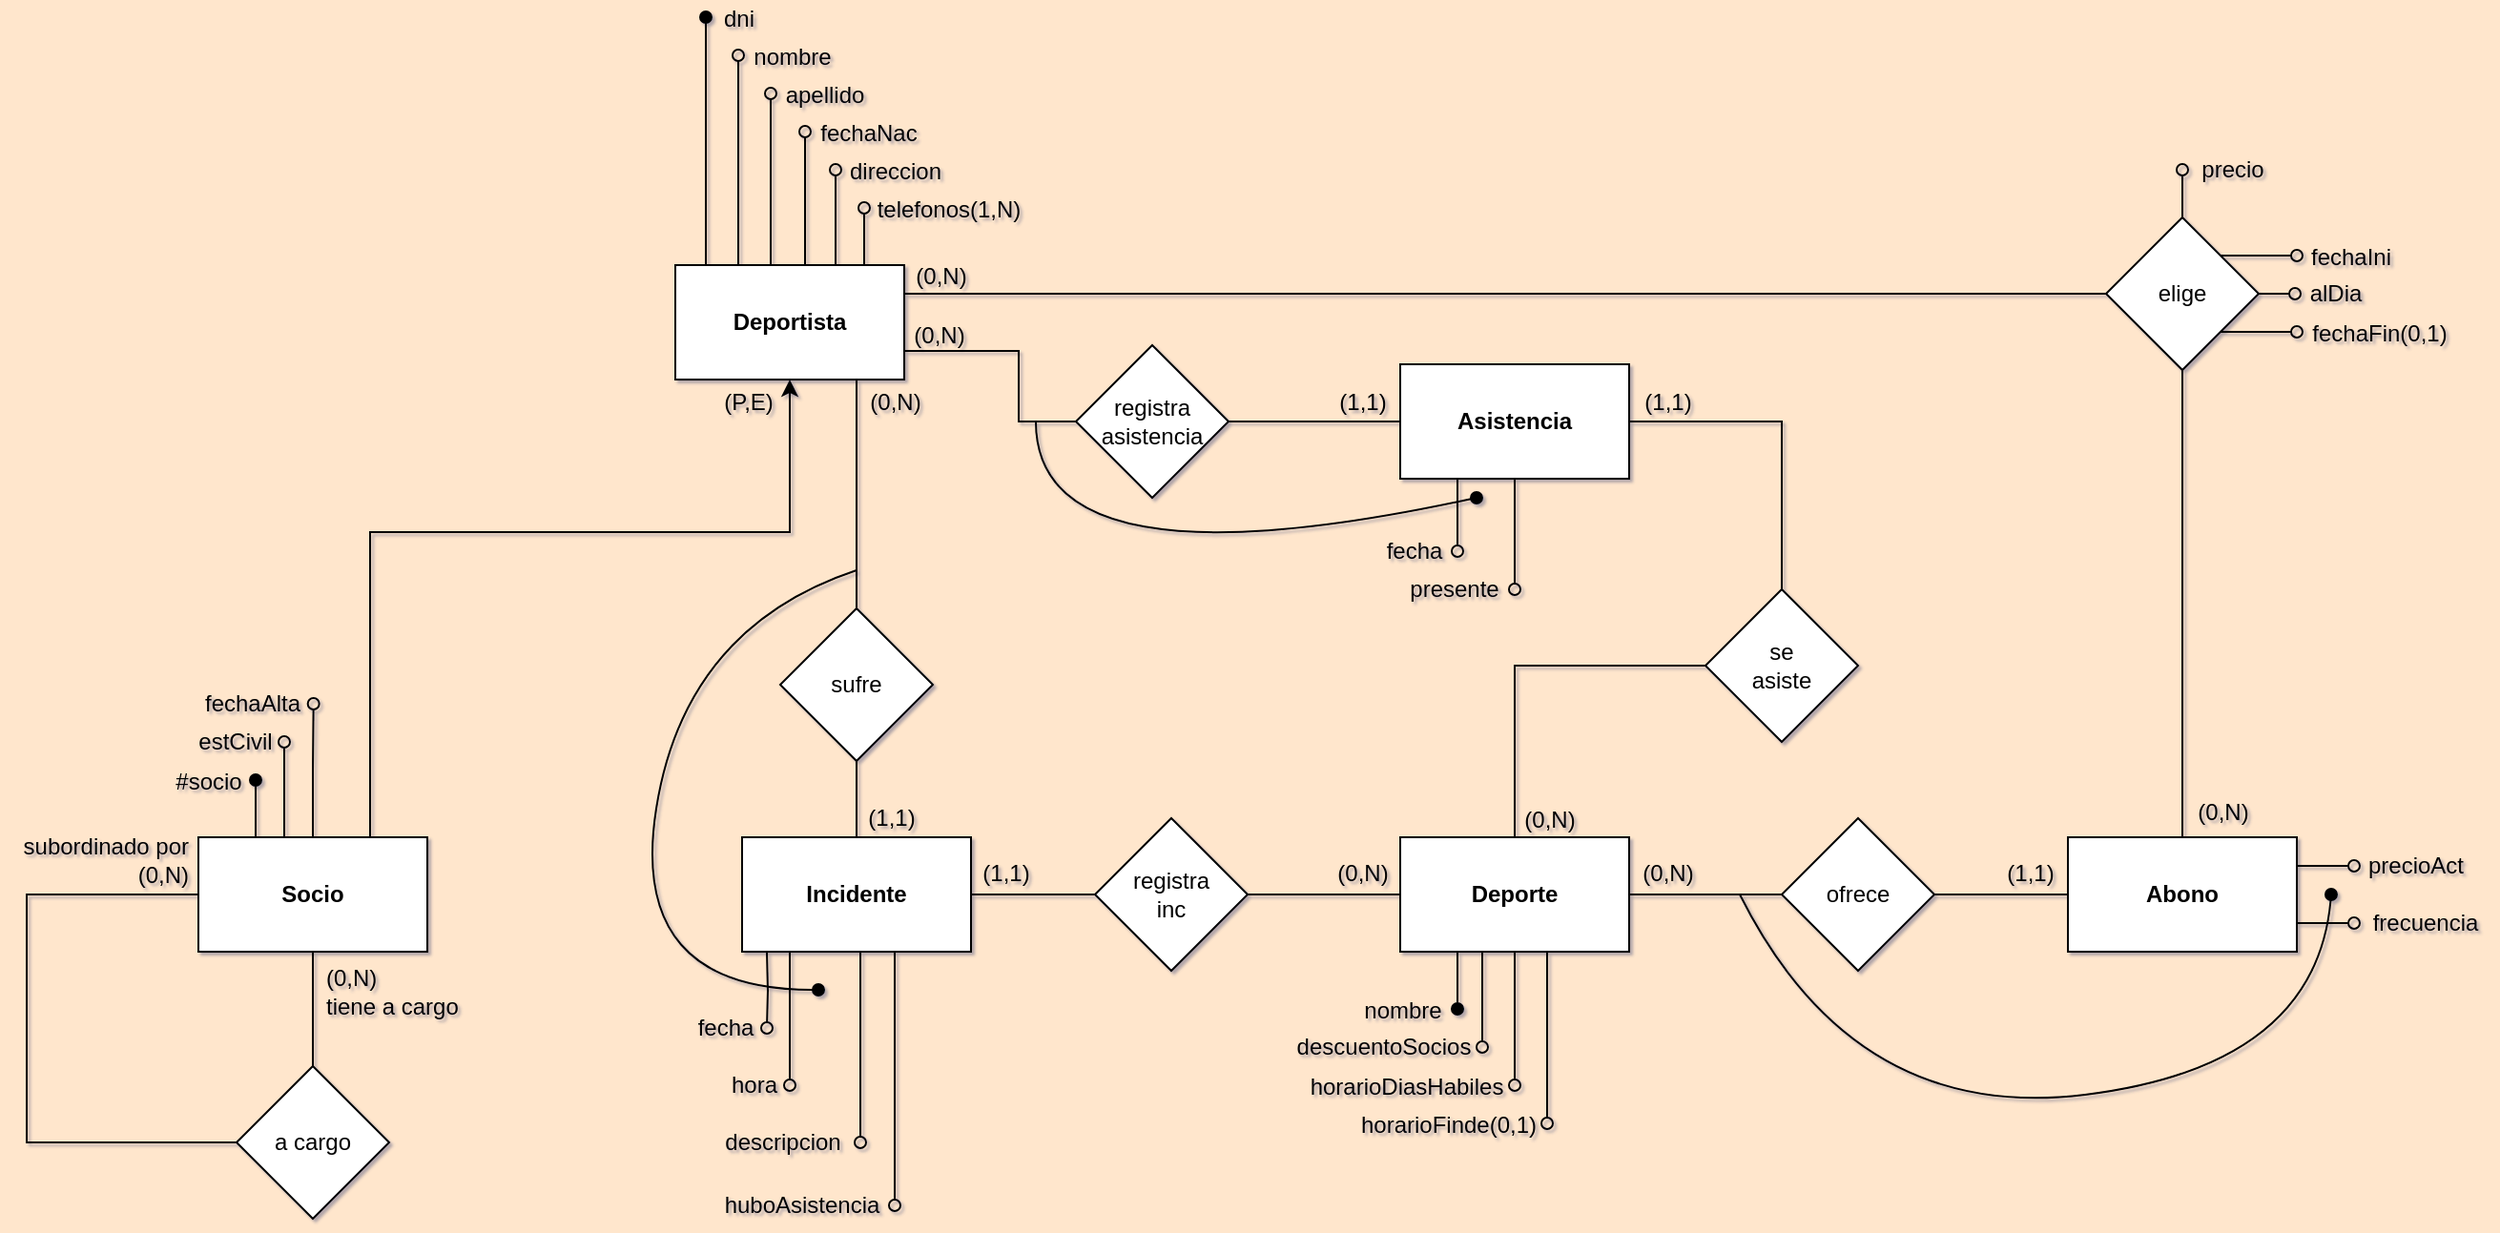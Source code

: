 <mxfile version="17.4.5" type="github">
  <diagram id="aZ-RkdxX37te03Kyhl2v" name="Page-1">
    <mxGraphModel dx="1695" dy="1632" grid="1" gridSize="10" guides="1" tooltips="1" connect="1" arrows="1" fold="1" page="1" pageScale="1" pageWidth="827" pageHeight="1169" background="#FFE6CC" math="0" shadow="1">
      <root>
        <mxCell id="0" />
        <mxCell id="1" parent="0" />
        <mxCell id="NjkIJJx4XkOsDXoigJjG-4" style="edgeStyle=orthogonalEdgeStyle;rounded=0;orthogonalLoop=1;jettySize=auto;html=1;exitX=0.5;exitY=1;exitDx=0;exitDy=0;entryX=0.5;entryY=0;entryDx=0;entryDy=0;endArrow=none;endFill=0;" parent="1" source="NjkIJJx4XkOsDXoigJjG-1" target="NjkIJJx4XkOsDXoigJjG-2" edge="1">
          <mxGeometry relative="1" as="geometry" />
        </mxCell>
        <mxCell id="NjkIJJx4XkOsDXoigJjG-62" style="edgeStyle=orthogonalEdgeStyle;rounded=0;orthogonalLoop=1;jettySize=auto;html=1;exitX=0.75;exitY=0;exitDx=0;exitDy=0;entryX=0.5;entryY=1;entryDx=0;entryDy=0;endArrow=classic;endFill=1;" parent="1" source="NjkIJJx4XkOsDXoigJjG-1" target="NjkIJJx4XkOsDXoigJjG-6" edge="1">
          <mxGeometry relative="1" as="geometry">
            <Array as="points">
              <mxPoint x="140" y="-40" />
              <mxPoint x="360" y="-40" />
            </Array>
          </mxGeometry>
        </mxCell>
        <mxCell id="NjkIJJx4XkOsDXoigJjG-64" style="edgeStyle=orthogonalEdgeStyle;rounded=0;orthogonalLoop=1;jettySize=auto;html=1;exitX=0.25;exitY=0;exitDx=0;exitDy=0;endArrow=oval;endFill=1;" parent="1" source="NjkIJJx4XkOsDXoigJjG-1" edge="1">
          <mxGeometry relative="1" as="geometry">
            <mxPoint x="80" y="90" as="targetPoint" />
          </mxGeometry>
        </mxCell>
        <mxCell id="NjkIJJx4XkOsDXoigJjG-66" style="edgeStyle=orthogonalEdgeStyle;rounded=0;orthogonalLoop=1;jettySize=auto;html=1;exitX=0.5;exitY=0;exitDx=0;exitDy=0;endArrow=oval;endFill=0;" parent="1" edge="1">
          <mxGeometry relative="1" as="geometry">
            <mxPoint x="95" y="70" as="targetPoint" />
            <mxPoint x="95" y="120" as="sourcePoint" />
          </mxGeometry>
        </mxCell>
        <mxCell id="NjkIJJx4XkOsDXoigJjG-67" style="edgeStyle=orthogonalEdgeStyle;rounded=0;orthogonalLoop=1;jettySize=auto;html=1;exitX=0.5;exitY=0;exitDx=0;exitDy=0;endArrow=oval;endFill=0;" parent="1" source="NjkIJJx4XkOsDXoigJjG-1" edge="1">
          <mxGeometry relative="1" as="geometry">
            <mxPoint x="110.333" y="50" as="targetPoint" />
          </mxGeometry>
        </mxCell>
        <mxCell id="NjkIJJx4XkOsDXoigJjG-1" value="Socio" style="rounded=0;whiteSpace=wrap;html=1;fontStyle=1" parent="1" vertex="1">
          <mxGeometry x="50" y="120" width="120" height="60" as="geometry" />
        </mxCell>
        <mxCell id="NjkIJJx4XkOsDXoigJjG-3" style="edgeStyle=orthogonalEdgeStyle;rounded=0;orthogonalLoop=1;jettySize=auto;html=1;exitX=0;exitY=0.5;exitDx=0;exitDy=0;entryX=0;entryY=0.5;entryDx=0;entryDy=0;endArrow=none;endFill=0;" parent="1" source="NjkIJJx4XkOsDXoigJjG-2" target="NjkIJJx4XkOsDXoigJjG-1" edge="1">
          <mxGeometry relative="1" as="geometry">
            <Array as="points">
              <mxPoint x="-40" y="280" />
              <mxPoint x="-40" y="150" />
            </Array>
          </mxGeometry>
        </mxCell>
        <mxCell id="NjkIJJx4XkOsDXoigJjG-2" value="a cargo" style="rhombus;whiteSpace=wrap;html=1;" parent="1" vertex="1">
          <mxGeometry x="70" y="240" width="80" height="80" as="geometry" />
        </mxCell>
        <mxCell id="NjkIJJx4XkOsDXoigJjG-19" style="edgeStyle=orthogonalEdgeStyle;rounded=0;orthogonalLoop=1;jettySize=auto;html=1;exitX=1;exitY=0.5;exitDx=0;exitDy=0;entryX=0;entryY=0.5;entryDx=0;entryDy=0;endArrow=none;endFill=0;" parent="1" source="NjkIJJx4XkOsDXoigJjG-5" target="NjkIJJx4XkOsDXoigJjG-18" edge="1">
          <mxGeometry relative="1" as="geometry" />
        </mxCell>
        <mxCell id="NjkIJJx4XkOsDXoigJjG-73" style="edgeStyle=orthogonalEdgeStyle;rounded=0;orthogonalLoop=1;jettySize=auto;html=1;exitX=0.25;exitY=1;exitDx=0;exitDy=0;endArrow=oval;endFill=1;" parent="1" source="NjkIJJx4XkOsDXoigJjG-5" edge="1">
          <mxGeometry relative="1" as="geometry">
            <mxPoint x="710" y="210" as="targetPoint" />
          </mxGeometry>
        </mxCell>
        <mxCell id="NjkIJJx4XkOsDXoigJjG-74" style="edgeStyle=orthogonalEdgeStyle;rounded=0;orthogonalLoop=1;jettySize=auto;html=1;exitX=0.5;exitY=1;exitDx=0;exitDy=0;endArrow=oval;endFill=0;" parent="1" edge="1">
          <mxGeometry relative="1" as="geometry">
            <mxPoint x="723" y="230" as="targetPoint" />
            <mxPoint x="723" y="180" as="sourcePoint" />
          </mxGeometry>
        </mxCell>
        <mxCell id="NjkIJJx4XkOsDXoigJjG-76" style="edgeStyle=orthogonalEdgeStyle;rounded=0;orthogonalLoop=1;jettySize=auto;html=1;exitX=0.5;exitY=1;exitDx=0;exitDy=0;endArrow=oval;endFill=0;" parent="1" source="NjkIJJx4XkOsDXoigJjG-5" edge="1">
          <mxGeometry relative="1" as="geometry">
            <mxPoint x="740" y="250" as="targetPoint" />
          </mxGeometry>
        </mxCell>
        <mxCell id="NjkIJJx4XkOsDXoigJjG-77" style="edgeStyle=orthogonalEdgeStyle;rounded=0;orthogonalLoop=1;jettySize=auto;html=1;exitX=0.75;exitY=1;exitDx=0;exitDy=0;endArrow=oval;endFill=0;" parent="1" edge="1">
          <mxGeometry relative="1" as="geometry">
            <mxPoint x="757" y="270" as="targetPoint" />
            <mxPoint x="757" y="180" as="sourcePoint" />
          </mxGeometry>
        </mxCell>
        <mxCell id="NjkIJJx4XkOsDXoigJjG-5" value="Deporte" style="rounded=0;whiteSpace=wrap;html=1;fontStyle=1" parent="1" vertex="1">
          <mxGeometry x="680" y="120" width="120" height="60" as="geometry" />
        </mxCell>
        <mxCell id="NjkIJJx4XkOsDXoigJjG-33" style="edgeStyle=orthogonalEdgeStyle;rounded=0;orthogonalLoop=1;jettySize=auto;html=1;exitX=0.25;exitY=0;exitDx=0;exitDy=0;endArrow=oval;endFill=0;" parent="1" edge="1">
          <mxGeometry relative="1" as="geometry">
            <mxPoint x="333" y="-290" as="targetPoint" />
            <mxPoint x="333" y="-180" as="sourcePoint" />
          </mxGeometry>
        </mxCell>
        <mxCell id="NjkIJJx4XkOsDXoigJjG-34" style="edgeStyle=orthogonalEdgeStyle;rounded=0;orthogonalLoop=1;jettySize=auto;html=1;exitX=0.5;exitY=0;exitDx=0;exitDy=0;endArrow=oval;endFill=0;" parent="1" edge="1">
          <mxGeometry relative="1" as="geometry">
            <mxPoint x="350" y="-270" as="targetPoint" />
            <mxPoint x="350" y="-180" as="sourcePoint" />
          </mxGeometry>
        </mxCell>
        <mxCell id="NjkIJJx4XkOsDXoigJjG-35" style="edgeStyle=orthogonalEdgeStyle;rounded=0;orthogonalLoop=1;jettySize=auto;html=1;exitX=0.75;exitY=0;exitDx=0;exitDy=0;endArrow=oval;endFill=0;" parent="1" edge="1">
          <mxGeometry relative="1" as="geometry">
            <mxPoint x="368" y="-250" as="targetPoint" />
            <mxPoint x="368" y="-180" as="sourcePoint" />
          </mxGeometry>
        </mxCell>
        <mxCell id="NjkIJJx4XkOsDXoigJjG-36" style="edgeStyle=orthogonalEdgeStyle;rounded=0;orthogonalLoop=1;jettySize=auto;html=1;exitX=0.75;exitY=0;exitDx=0;exitDy=0;endArrow=oval;endFill=0;" parent="1" edge="1">
          <mxGeometry relative="1" as="geometry">
            <mxPoint x="384" y="-230" as="targetPoint" />
            <mxPoint x="384" y="-180" as="sourcePoint" />
          </mxGeometry>
        </mxCell>
        <mxCell id="NjkIJJx4XkOsDXoigJjG-37" style="edgeStyle=orthogonalEdgeStyle;rounded=0;orthogonalLoop=1;jettySize=auto;html=1;exitX=0.75;exitY=0;exitDx=0;exitDy=0;endArrow=oval;endFill=0;" parent="1" edge="1">
          <mxGeometry relative="1" as="geometry">
            <mxPoint x="399" y="-210" as="targetPoint" />
            <mxPoint x="399" y="-180" as="sourcePoint" />
          </mxGeometry>
        </mxCell>
        <mxCell id="NjkIJJx4XkOsDXoigJjG-39" style="edgeStyle=orthogonalEdgeStyle;rounded=0;orthogonalLoop=1;jettySize=auto;html=1;exitX=0.25;exitY=0;exitDx=0;exitDy=0;endArrow=oval;endFill=1;" parent="1" edge="1">
          <mxGeometry relative="1" as="geometry">
            <mxPoint x="316" y="-310" as="targetPoint" />
            <mxPoint x="316" y="-180" as="sourcePoint" />
          </mxGeometry>
        </mxCell>
        <mxCell id="gW_TF46UO1nkRzbtnkVs-7" style="edgeStyle=orthogonalEdgeStyle;rounded=0;orthogonalLoop=1;jettySize=auto;html=1;exitX=1;exitY=0.75;exitDx=0;exitDy=0;entryX=0;entryY=0.5;entryDx=0;entryDy=0;endArrow=none;endFill=0;" parent="1" source="NjkIJJx4XkOsDXoigJjG-6" target="gW_TF46UO1nkRzbtnkVs-5" edge="1">
          <mxGeometry relative="1" as="geometry">
            <Array as="points">
              <mxPoint x="480" y="-135" />
              <mxPoint x="480" y="-98" />
            </Array>
          </mxGeometry>
        </mxCell>
        <mxCell id="NjkIJJx4XkOsDXoigJjG-6" value="Deportista" style="rounded=0;whiteSpace=wrap;html=1;fontStyle=1" parent="1" vertex="1">
          <mxGeometry x="300" y="-180" width="120" height="60" as="geometry" />
        </mxCell>
        <mxCell id="NjkIJJx4XkOsDXoigJjG-16" style="edgeStyle=orthogonalEdgeStyle;rounded=0;orthogonalLoop=1;jettySize=auto;html=1;entryX=1;entryY=0.25;entryDx=0;entryDy=0;endArrow=none;endFill=0;exitX=0;exitY=0.5;exitDx=0;exitDy=0;" parent="1" source="NjkIJJx4XkOsDXoigJjG-21" target="NjkIJJx4XkOsDXoigJjG-6" edge="1">
          <mxGeometry relative="1" as="geometry">
            <mxPoint x="800" y="-150" as="sourcePoint" />
          </mxGeometry>
        </mxCell>
        <mxCell id="NjkIJJx4XkOsDXoigJjG-84" style="edgeStyle=orthogonalEdgeStyle;rounded=0;orthogonalLoop=1;jettySize=auto;html=1;exitX=1;exitY=0.25;exitDx=0;exitDy=0;endArrow=oval;endFill=0;" parent="1" source="NjkIJJx4XkOsDXoigJjG-17" edge="1">
          <mxGeometry relative="1" as="geometry">
            <mxPoint x="1180" y="135" as="targetPoint" />
          </mxGeometry>
        </mxCell>
        <mxCell id="NjkIJJx4XkOsDXoigJjG-85" style="edgeStyle=orthogonalEdgeStyle;rounded=0;orthogonalLoop=1;jettySize=auto;html=1;exitX=1;exitY=0.75;exitDx=0;exitDy=0;endArrow=oval;endFill=0;" parent="1" source="NjkIJJx4XkOsDXoigJjG-17" edge="1">
          <mxGeometry relative="1" as="geometry">
            <mxPoint x="1180" y="165" as="targetPoint" />
          </mxGeometry>
        </mxCell>
        <mxCell id="NjkIJJx4XkOsDXoigJjG-17" value="Abono" style="rounded=0;whiteSpace=wrap;html=1;fontStyle=1" parent="1" vertex="1">
          <mxGeometry x="1030" y="120" width="120" height="60" as="geometry" />
        </mxCell>
        <mxCell id="NjkIJJx4XkOsDXoigJjG-20" style="edgeStyle=orthogonalEdgeStyle;rounded=0;orthogonalLoop=1;jettySize=auto;html=1;exitX=1;exitY=0.5;exitDx=0;exitDy=0;entryX=0;entryY=0.5;entryDx=0;entryDy=0;endArrow=none;endFill=0;" parent="1" source="NjkIJJx4XkOsDXoigJjG-18" target="NjkIJJx4XkOsDXoigJjG-17" edge="1">
          <mxGeometry relative="1" as="geometry" />
        </mxCell>
        <mxCell id="NjkIJJx4XkOsDXoigJjG-18" value="ofrece" style="rhombus;whiteSpace=wrap;html=1;" parent="1" vertex="1">
          <mxGeometry x="880" y="110" width="80" height="80" as="geometry" />
        </mxCell>
        <mxCell id="NjkIJJx4XkOsDXoigJjG-23" style="edgeStyle=orthogonalEdgeStyle;rounded=0;orthogonalLoop=1;jettySize=auto;html=1;exitX=0.5;exitY=1;exitDx=0;exitDy=0;entryX=0.5;entryY=0;entryDx=0;entryDy=0;endArrow=none;endFill=0;" parent="1" source="NjkIJJx4XkOsDXoigJjG-21" target="NjkIJJx4XkOsDXoigJjG-17" edge="1">
          <mxGeometry relative="1" as="geometry" />
        </mxCell>
        <mxCell id="gW_TF46UO1nkRzbtnkVs-27" style="edgeStyle=orthogonalEdgeStyle;rounded=0;orthogonalLoop=1;jettySize=auto;html=1;exitX=1;exitY=0;exitDx=0;exitDy=0;endArrow=oval;endFill=0;" parent="1" source="NjkIJJx4XkOsDXoigJjG-21" edge="1">
          <mxGeometry relative="1" as="geometry">
            <mxPoint x="1150" y="-185" as="targetPoint" />
          </mxGeometry>
        </mxCell>
        <mxCell id="gW_TF46UO1nkRzbtnkVs-30" style="edgeStyle=orthogonalEdgeStyle;rounded=0;orthogonalLoop=1;jettySize=auto;html=1;exitX=1;exitY=1;exitDx=0;exitDy=0;endArrow=oval;endFill=0;" parent="1" source="NjkIJJx4XkOsDXoigJjG-21" edge="1">
          <mxGeometry relative="1" as="geometry">
            <mxPoint x="1150" y="-145" as="targetPoint" />
          </mxGeometry>
        </mxCell>
        <mxCell id="gW_TF46UO1nkRzbtnkVs-32" style="edgeStyle=orthogonalEdgeStyle;rounded=0;orthogonalLoop=1;jettySize=auto;html=1;exitX=1;exitY=0.5;exitDx=0;exitDy=0;entryX=0.017;entryY=1.45;entryDx=0;entryDy=0;entryPerimeter=0;endArrow=oval;endFill=0;" parent="1" source="NjkIJJx4XkOsDXoigJjG-21" target="gW_TF46UO1nkRzbtnkVs-29" edge="1">
          <mxGeometry relative="1" as="geometry" />
        </mxCell>
        <mxCell id="Hp2OfDx78RWWHKddoa3W-1" style="edgeStyle=orthogonalEdgeStyle;rounded=0;orthogonalLoop=1;jettySize=auto;html=1;exitX=0.5;exitY=0;exitDx=0;exitDy=0;endArrow=oval;endFill=0;" edge="1" parent="1" source="NjkIJJx4XkOsDXoigJjG-21">
          <mxGeometry relative="1" as="geometry">
            <mxPoint x="1090" y="-230" as="targetPoint" />
          </mxGeometry>
        </mxCell>
        <mxCell id="NjkIJJx4XkOsDXoigJjG-21" value="elige" style="rhombus;whiteSpace=wrap;html=1;" parent="1" vertex="1">
          <mxGeometry x="1050" y="-205" width="80" height="80" as="geometry" />
        </mxCell>
        <mxCell id="NjkIJJx4XkOsDXoigJjG-29" style="edgeStyle=orthogonalEdgeStyle;rounded=0;orthogonalLoop=1;jettySize=auto;html=1;exitX=1;exitY=0.5;exitDx=0;exitDy=0;entryX=0;entryY=0.5;entryDx=0;entryDy=0;endArrow=none;endFill=0;" parent="1" source="NjkIJJx4XkOsDXoigJjG-24" target="NjkIJJx4XkOsDXoigJjG-28" edge="1">
          <mxGeometry relative="1" as="geometry" />
        </mxCell>
        <mxCell id="NjkIJJx4XkOsDXoigJjG-48" style="edgeStyle=orthogonalEdgeStyle;rounded=0;orthogonalLoop=1;jettySize=auto;html=1;exitX=0.25;exitY=1;exitDx=0;exitDy=0;endArrow=oval;endFill=0;" parent="1" edge="1">
          <mxGeometry relative="1" as="geometry">
            <mxPoint x="348" y="220" as="targetPoint" />
            <mxPoint x="348" y="180" as="sourcePoint" />
          </mxGeometry>
        </mxCell>
        <mxCell id="NjkIJJx4XkOsDXoigJjG-49" style="edgeStyle=orthogonalEdgeStyle;rounded=0;orthogonalLoop=1;jettySize=auto;html=1;exitX=0.5;exitY=1;exitDx=0;exitDy=0;endArrow=oval;endFill=0;" parent="1" edge="1">
          <mxGeometry relative="1" as="geometry">
            <mxPoint x="360" y="250" as="targetPoint" />
            <mxPoint x="360" y="180" as="sourcePoint" />
          </mxGeometry>
        </mxCell>
        <mxCell id="NjkIJJx4XkOsDXoigJjG-50" style="edgeStyle=orthogonalEdgeStyle;rounded=0;orthogonalLoop=1;jettySize=auto;html=1;exitX=0.75;exitY=1;exitDx=0;exitDy=0;endArrow=oval;endFill=0;" parent="1" edge="1">
          <mxGeometry relative="1" as="geometry">
            <mxPoint x="397" y="280" as="targetPoint" />
            <mxPoint x="397" y="180" as="sourcePoint" />
          </mxGeometry>
        </mxCell>
        <mxCell id="NjkIJJx4XkOsDXoigJjG-51" style="edgeStyle=orthogonalEdgeStyle;rounded=0;orthogonalLoop=1;jettySize=auto;html=1;exitX=0.75;exitY=1;exitDx=0;exitDy=0;endArrow=oval;endFill=0;" parent="1" edge="1">
          <mxGeometry relative="1" as="geometry">
            <mxPoint x="415" y="313" as="targetPoint" />
            <mxPoint x="415" y="173" as="sourcePoint" />
          </mxGeometry>
        </mxCell>
        <mxCell id="NjkIJJx4XkOsDXoigJjG-24" value="Incidente" style="rounded=0;whiteSpace=wrap;html=1;fontStyle=1" parent="1" vertex="1">
          <mxGeometry x="335" y="120" width="120" height="60" as="geometry" />
        </mxCell>
        <mxCell id="NjkIJJx4XkOsDXoigJjG-26" style="edgeStyle=orthogonalEdgeStyle;rounded=0;orthogonalLoop=1;jettySize=auto;html=1;exitX=0.5;exitY=1;exitDx=0;exitDy=0;entryX=0.5;entryY=0;entryDx=0;entryDy=0;endArrow=none;endFill=0;" parent="1" source="NjkIJJx4XkOsDXoigJjG-25" target="NjkIJJx4XkOsDXoigJjG-24" edge="1">
          <mxGeometry relative="1" as="geometry" />
        </mxCell>
        <mxCell id="NjkIJJx4XkOsDXoigJjG-27" style="edgeStyle=orthogonalEdgeStyle;rounded=0;orthogonalLoop=1;jettySize=auto;html=1;exitX=0.5;exitY=0;exitDx=0;exitDy=0;entryX=0.5;entryY=1;entryDx=0;entryDy=0;endArrow=none;endFill=0;" parent="1" source="NjkIJJx4XkOsDXoigJjG-25" edge="1">
          <mxGeometry relative="1" as="geometry">
            <mxPoint x="395" y="-120" as="targetPoint" />
          </mxGeometry>
        </mxCell>
        <mxCell id="NjkIJJx4XkOsDXoigJjG-25" value="sufre" style="rhombus;whiteSpace=wrap;html=1;" parent="1" vertex="1">
          <mxGeometry x="355" width="80" height="80" as="geometry" />
        </mxCell>
        <mxCell id="NjkIJJx4XkOsDXoigJjG-30" style="edgeStyle=orthogonalEdgeStyle;rounded=0;orthogonalLoop=1;jettySize=auto;html=1;exitX=1;exitY=0.5;exitDx=0;exitDy=0;entryX=0;entryY=0.5;entryDx=0;entryDy=0;endArrow=none;endFill=0;" parent="1" source="NjkIJJx4XkOsDXoigJjG-28" target="NjkIJJx4XkOsDXoigJjG-5" edge="1">
          <mxGeometry relative="1" as="geometry" />
        </mxCell>
        <mxCell id="NjkIJJx4XkOsDXoigJjG-28" value="registra&lt;br&gt;inc" style="rhombus;whiteSpace=wrap;html=1;" parent="1" vertex="1">
          <mxGeometry x="520" y="110" width="80" height="80" as="geometry" />
        </mxCell>
        <mxCell id="NjkIJJx4XkOsDXoigJjG-40" value="dni" style="text;html=1;align=center;verticalAlign=middle;resizable=0;points=[];autosize=1;strokeColor=none;fillColor=none;" parent="1" vertex="1">
          <mxGeometry x="318" y="-319" width="30" height="20" as="geometry" />
        </mxCell>
        <mxCell id="NjkIJJx4XkOsDXoigJjG-41" value="nombre" style="text;html=1;align=center;verticalAlign=middle;resizable=0;points=[];autosize=1;strokeColor=none;fillColor=none;" parent="1" vertex="1">
          <mxGeometry x="331" y="-299" width="60" height="20" as="geometry" />
        </mxCell>
        <mxCell id="NjkIJJx4XkOsDXoigJjG-42" value="apellido" style="text;html=1;align=center;verticalAlign=middle;resizable=0;points=[];autosize=1;strokeColor=none;fillColor=none;" parent="1" vertex="1">
          <mxGeometry x="348" y="-279" width="60" height="20" as="geometry" />
        </mxCell>
        <mxCell id="NjkIJJx4XkOsDXoigJjG-43" value="fechaNac" style="text;html=1;align=center;verticalAlign=middle;resizable=0;points=[];autosize=1;strokeColor=none;fillColor=none;" parent="1" vertex="1">
          <mxGeometry x="366" y="-259" width="70" height="20" as="geometry" />
        </mxCell>
        <mxCell id="NjkIJJx4XkOsDXoigJjG-44" value="direccion" style="text;html=1;align=center;verticalAlign=middle;resizable=0;points=[];autosize=1;strokeColor=none;fillColor=none;" parent="1" vertex="1">
          <mxGeometry x="385" y="-239" width="60" height="20" as="geometry" />
        </mxCell>
        <mxCell id="NjkIJJx4XkOsDXoigJjG-45" value="telefonos(1,N)" style="text;html=1;align=center;verticalAlign=middle;resizable=0;points=[];autosize=1;strokeColor=none;fillColor=none;" parent="1" vertex="1">
          <mxGeometry x="398" y="-219" width="90" height="20" as="geometry" />
        </mxCell>
        <mxCell id="NjkIJJx4XkOsDXoigJjG-46" value="(0,N)" style="text;html=1;align=center;verticalAlign=middle;resizable=0;points=[];autosize=1;strokeColor=none;fillColor=none;" parent="1" vertex="1">
          <mxGeometry x="395" y="-118" width="40" height="20" as="geometry" />
        </mxCell>
        <mxCell id="NjkIJJx4XkOsDXoigJjG-47" value="(1,1)" style="text;html=1;align=center;verticalAlign=middle;resizable=0;points=[];autosize=1;strokeColor=none;fillColor=none;" parent="1" vertex="1">
          <mxGeometry x="393" y="100" width="40" height="20" as="geometry" />
        </mxCell>
        <mxCell id="NjkIJJx4XkOsDXoigJjG-52" value="fecha" style="text;html=1;align=center;verticalAlign=middle;resizable=0;points=[];autosize=1;strokeColor=none;fillColor=none;" parent="1" vertex="1">
          <mxGeometry x="306" y="210" width="40" height="20" as="geometry" />
        </mxCell>
        <mxCell id="NjkIJJx4XkOsDXoigJjG-53" value="hora" style="text;html=1;align=center;verticalAlign=middle;resizable=0;points=[];autosize=1;strokeColor=none;fillColor=none;" parent="1" vertex="1">
          <mxGeometry x="321" y="240" width="40" height="20" as="geometry" />
        </mxCell>
        <mxCell id="NjkIJJx4XkOsDXoigJjG-55" value="descripcion" style="text;html=1;align=center;verticalAlign=middle;resizable=0;points=[];autosize=1;strokeColor=none;fillColor=none;" parent="1" vertex="1">
          <mxGeometry x="316" y="270" width="80" height="20" as="geometry" />
        </mxCell>
        <mxCell id="NjkIJJx4XkOsDXoigJjG-56" value="huboAsistencia" style="text;html=1;align=center;verticalAlign=middle;resizable=0;points=[];autosize=1;strokeColor=none;fillColor=none;" parent="1" vertex="1">
          <mxGeometry x="316" y="303" width="100" height="20" as="geometry" />
        </mxCell>
        <mxCell id="NjkIJJx4XkOsDXoigJjG-57" value="" style="curved=1;endArrow=oval;html=1;rounded=0;endFill=1;" parent="1" edge="1">
          <mxGeometry width="50" height="50" relative="1" as="geometry">
            <mxPoint x="395" y="-20" as="sourcePoint" />
            <mxPoint x="375" y="200" as="targetPoint" />
            <Array as="points">
              <mxPoint x="305" y="10" />
              <mxPoint x="275" y="200" />
            </Array>
          </mxGeometry>
        </mxCell>
        <mxCell id="NjkIJJx4XkOsDXoigJjG-58" value="(1,1)" style="text;html=1;align=center;verticalAlign=middle;resizable=0;points=[];autosize=1;strokeColor=none;fillColor=none;" parent="1" vertex="1">
          <mxGeometry x="453" y="129" width="40" height="20" as="geometry" />
        </mxCell>
        <mxCell id="NjkIJJx4XkOsDXoigJjG-61" value="(0,N)" style="text;html=1;align=center;verticalAlign=middle;resizable=0;points=[];autosize=1;strokeColor=none;fillColor=none;" parent="1" vertex="1">
          <mxGeometry x="640" y="129" width="40" height="20" as="geometry" />
        </mxCell>
        <mxCell id="NjkIJJx4XkOsDXoigJjG-63" value="(P,E)" style="text;html=1;align=center;verticalAlign=middle;resizable=0;points=[];autosize=1;strokeColor=none;fillColor=none;" parent="1" vertex="1">
          <mxGeometry x="318" y="-118" width="40" height="20" as="geometry" />
        </mxCell>
        <mxCell id="NjkIJJx4XkOsDXoigJjG-68" value="#socio" style="text;html=1;align=center;verticalAlign=middle;resizable=0;points=[];autosize=1;strokeColor=none;fillColor=none;" parent="1" vertex="1">
          <mxGeometry x="30" y="81" width="50" height="20" as="geometry" />
        </mxCell>
        <mxCell id="NjkIJJx4XkOsDXoigJjG-69" value="estCivil" style="text;html=1;align=center;verticalAlign=middle;resizable=0;points=[];autosize=1;strokeColor=none;fillColor=none;" parent="1" vertex="1">
          <mxGeometry x="44" y="60" width="50" height="20" as="geometry" />
        </mxCell>
        <mxCell id="NjkIJJx4XkOsDXoigJjG-70" value="fechaAlta" style="text;html=1;align=center;verticalAlign=middle;resizable=0;points=[];autosize=1;strokeColor=none;fillColor=none;" parent="1" vertex="1">
          <mxGeometry x="43" y="40" width="70" height="20" as="geometry" />
        </mxCell>
        <mxCell id="NjkIJJx4XkOsDXoigJjG-71" value="(0,N)&lt;br&gt;tiene a cargo" style="text;html=1;align=left;verticalAlign=middle;resizable=0;points=[];autosize=1;strokeColor=none;fillColor=none;" parent="1" vertex="1">
          <mxGeometry x="115" y="186" width="80" height="30" as="geometry" />
        </mxCell>
        <mxCell id="NjkIJJx4XkOsDXoigJjG-72" value="subordinado por&lt;br&gt;(0,N)" style="text;html=1;align=right;verticalAlign=middle;resizable=0;points=[];autosize=1;strokeColor=none;fillColor=none;" parent="1" vertex="1">
          <mxGeometry x="-54" y="117" width="100" height="30" as="geometry" />
        </mxCell>
        <mxCell id="NjkIJJx4XkOsDXoigJjG-78" value="nombre" style="text;html=1;align=center;verticalAlign=middle;resizable=0;points=[];autosize=1;strokeColor=none;fillColor=none;" parent="1" vertex="1">
          <mxGeometry x="651" y="201" width="60" height="20" as="geometry" />
        </mxCell>
        <mxCell id="NjkIJJx4XkOsDXoigJjG-79" value="descuentoSocios" style="text;html=1;align=center;verticalAlign=middle;resizable=0;points=[];autosize=1;strokeColor=none;fillColor=none;" parent="1" vertex="1">
          <mxGeometry x="616" y="220" width="110" height="20" as="geometry" />
        </mxCell>
        <mxCell id="NjkIJJx4XkOsDXoigJjG-80" value="horarioDiasHabiles" style="text;html=1;align=center;verticalAlign=middle;resizable=0;points=[];autosize=1;strokeColor=none;fillColor=none;" parent="1" vertex="1">
          <mxGeometry x="623" y="241" width="120" height="20" as="geometry" />
        </mxCell>
        <mxCell id="NjkIJJx4XkOsDXoigJjG-81" value="horarioFinde(0,1)" style="text;html=1;align=center;verticalAlign=middle;resizable=0;points=[];autosize=1;strokeColor=none;fillColor=none;" parent="1" vertex="1">
          <mxGeometry x="650" y="261" width="110" height="20" as="geometry" />
        </mxCell>
        <mxCell id="NjkIJJx4XkOsDXoigJjG-82" value="(0,N)" style="text;html=1;align=center;verticalAlign=middle;resizable=0;points=[];autosize=1;strokeColor=none;fillColor=none;" parent="1" vertex="1">
          <mxGeometry x="800" y="129" width="40" height="20" as="geometry" />
        </mxCell>
        <mxCell id="NjkIJJx4XkOsDXoigJjG-83" value="(1,1)" style="text;html=1;align=center;verticalAlign=middle;resizable=0;points=[];autosize=1;strokeColor=none;fillColor=none;" parent="1" vertex="1">
          <mxGeometry x="990" y="129" width="40" height="20" as="geometry" />
        </mxCell>
        <mxCell id="NjkIJJx4XkOsDXoigJjG-86" value="frecuencia" style="text;html=1;align=center;verticalAlign=middle;resizable=0;points=[];autosize=1;strokeColor=none;fillColor=none;" parent="1" vertex="1">
          <mxGeometry x="1182" y="155" width="70" height="20" as="geometry" />
        </mxCell>
        <mxCell id="NjkIJJx4XkOsDXoigJjG-87" value="precioAct" style="text;html=1;align=center;verticalAlign=middle;resizable=0;points=[];autosize=1;strokeColor=none;fillColor=none;" parent="1" vertex="1">
          <mxGeometry x="1177" y="125" width="70" height="20" as="geometry" />
        </mxCell>
        <mxCell id="NjkIJJx4XkOsDXoigJjG-88" value="" style="curved=1;endArrow=oval;html=1;rounded=0;endFill=1;" parent="1" edge="1">
          <mxGeometry width="50" height="50" relative="1" as="geometry">
            <mxPoint x="858" y="150" as="sourcePoint" />
            <mxPoint x="1168" y="150" as="targetPoint" />
            <Array as="points">
              <mxPoint x="918" y="270" />
              <mxPoint x="1160" y="240" />
            </Array>
          </mxGeometry>
        </mxCell>
        <mxCell id="NjkIJJx4XkOsDXoigJjG-90" value="(0,N)" style="text;html=1;align=center;verticalAlign=middle;resizable=0;points=[];autosize=1;strokeColor=none;fillColor=none;" parent="1" vertex="1">
          <mxGeometry x="419" y="-184" width="40" height="20" as="geometry" />
        </mxCell>
        <mxCell id="NjkIJJx4XkOsDXoigJjG-92" value="(0,N)" style="text;html=1;align=center;verticalAlign=middle;resizable=0;points=[];autosize=1;strokeColor=none;fillColor=none;" parent="1" vertex="1">
          <mxGeometry x="1091" y="97" width="40" height="20" as="geometry" />
        </mxCell>
        <mxCell id="gW_TF46UO1nkRzbtnkVs-18" style="edgeStyle=orthogonalEdgeStyle;rounded=0;orthogonalLoop=1;jettySize=auto;html=1;exitX=0.25;exitY=1;exitDx=0;exitDy=0;endArrow=oval;endFill=0;" parent="1" source="gW_TF46UO1nkRzbtnkVs-1" edge="1">
          <mxGeometry relative="1" as="geometry">
            <mxPoint x="710" y="-30" as="targetPoint" />
          </mxGeometry>
        </mxCell>
        <mxCell id="gW_TF46UO1nkRzbtnkVs-21" style="edgeStyle=orthogonalEdgeStyle;rounded=0;orthogonalLoop=1;jettySize=auto;html=1;exitX=0.5;exitY=1;exitDx=0;exitDy=0;endArrow=oval;endFill=0;" parent="1" source="gW_TF46UO1nkRzbtnkVs-1" edge="1">
          <mxGeometry relative="1" as="geometry">
            <mxPoint x="740" y="-10" as="targetPoint" />
          </mxGeometry>
        </mxCell>
        <mxCell id="gW_TF46UO1nkRzbtnkVs-1" value="Asistencia" style="rounded=0;whiteSpace=wrap;html=1;fontStyle=1" parent="1" vertex="1">
          <mxGeometry x="680" y="-128" width="120" height="60" as="geometry" />
        </mxCell>
        <mxCell id="gW_TF46UO1nkRzbtnkVs-4" style="edgeStyle=orthogonalEdgeStyle;rounded=0;orthogonalLoop=1;jettySize=auto;html=1;exitX=0;exitY=0.5;exitDx=0;exitDy=0;entryX=0.5;entryY=0;entryDx=0;entryDy=0;endArrow=none;endFill=0;" parent="1" source="gW_TF46UO1nkRzbtnkVs-2" target="NjkIJJx4XkOsDXoigJjG-5" edge="1">
          <mxGeometry relative="1" as="geometry" />
        </mxCell>
        <mxCell id="gW_TF46UO1nkRzbtnkVs-25" style="edgeStyle=orthogonalEdgeStyle;rounded=0;orthogonalLoop=1;jettySize=auto;html=1;exitX=0.5;exitY=0;exitDx=0;exitDy=0;entryX=1;entryY=0.5;entryDx=0;entryDy=0;endArrow=none;endFill=0;" parent="1" source="gW_TF46UO1nkRzbtnkVs-2" target="gW_TF46UO1nkRzbtnkVs-1" edge="1">
          <mxGeometry relative="1" as="geometry" />
        </mxCell>
        <mxCell id="gW_TF46UO1nkRzbtnkVs-2" value="se&lt;br&gt;asiste" style="rhombus;whiteSpace=wrap;html=1;" parent="1" vertex="1">
          <mxGeometry x="840" y="-10" width="80" height="80" as="geometry" />
        </mxCell>
        <mxCell id="gW_TF46UO1nkRzbtnkVs-16" style="edgeStyle=orthogonalEdgeStyle;rounded=0;orthogonalLoop=1;jettySize=auto;html=1;exitX=1;exitY=0.5;exitDx=0;exitDy=0;entryX=0;entryY=0.5;entryDx=0;entryDy=0;endArrow=none;endFill=0;" parent="1" source="gW_TF46UO1nkRzbtnkVs-5" target="gW_TF46UO1nkRzbtnkVs-1" edge="1">
          <mxGeometry relative="1" as="geometry" />
        </mxCell>
        <mxCell id="gW_TF46UO1nkRzbtnkVs-5" value="registra&lt;br&gt;asistencia" style="rhombus;whiteSpace=wrap;html=1;" parent="1" vertex="1">
          <mxGeometry x="510" y="-138" width="80" height="80" as="geometry" />
        </mxCell>
        <mxCell id="gW_TF46UO1nkRzbtnkVs-8" value="(0,N)" style="text;html=1;align=center;verticalAlign=middle;resizable=0;points=[];autosize=1;strokeColor=none;fillColor=none;" parent="1" vertex="1">
          <mxGeometry x="418" y="-153" width="40" height="20" as="geometry" />
        </mxCell>
        <mxCell id="gW_TF46UO1nkRzbtnkVs-9" value="(1,1)" style="text;html=1;align=center;verticalAlign=middle;resizable=0;points=[];autosize=1;strokeColor=none;fillColor=none;" parent="1" vertex="1">
          <mxGeometry x="640" y="-118" width="40" height="20" as="geometry" />
        </mxCell>
        <mxCell id="gW_TF46UO1nkRzbtnkVs-10" value="(1,1)" style="text;html=1;align=center;verticalAlign=middle;resizable=0;points=[];autosize=1;strokeColor=none;fillColor=none;" parent="1" vertex="1">
          <mxGeometry x="800" y="-118" width="40" height="20" as="geometry" />
        </mxCell>
        <mxCell id="gW_TF46UO1nkRzbtnkVs-15" value="(0,N)" style="text;html=1;align=center;verticalAlign=middle;resizable=0;points=[];autosize=1;strokeColor=none;fillColor=none;" parent="1" vertex="1">
          <mxGeometry x="738" y="101" width="40" height="20" as="geometry" />
        </mxCell>
        <mxCell id="gW_TF46UO1nkRzbtnkVs-19" value="fecha" style="text;html=1;align=center;verticalAlign=middle;resizable=0;points=[];autosize=1;strokeColor=none;fillColor=none;" parent="1" vertex="1">
          <mxGeometry x="667" y="-40" width="40" height="20" as="geometry" />
        </mxCell>
        <mxCell id="gW_TF46UO1nkRzbtnkVs-20" value="" style="curved=1;endArrow=oval;html=1;rounded=0;endFill=1;" parent="1" edge="1">
          <mxGeometry width="50" height="50" relative="1" as="geometry">
            <mxPoint x="489" y="-98" as="sourcePoint" />
            <mxPoint x="720" y="-58" as="targetPoint" />
            <Array as="points">
              <mxPoint x="489" y="-8" />
            </Array>
          </mxGeometry>
        </mxCell>
        <mxCell id="gW_TF46UO1nkRzbtnkVs-22" value="presente" style="text;html=1;align=center;verticalAlign=middle;resizable=0;points=[];autosize=1;strokeColor=none;fillColor=none;" parent="1" vertex="1">
          <mxGeometry x="678" y="-20" width="60" height="20" as="geometry" />
        </mxCell>
        <mxCell id="gW_TF46UO1nkRzbtnkVs-29" value="fechaIni" style="text;html=1;align=center;verticalAlign=middle;resizable=0;points=[];autosize=1;strokeColor=none;fillColor=none;" parent="1" vertex="1">
          <mxGeometry x="1148" y="-194" width="60" height="20" as="geometry" />
        </mxCell>
        <mxCell id="gW_TF46UO1nkRzbtnkVs-31" value="fechaFin(0,1)" style="text;html=1;align=center;verticalAlign=middle;resizable=0;points=[];autosize=1;strokeColor=none;fillColor=none;" parent="1" vertex="1">
          <mxGeometry x="1148" y="-154" width="90" height="20" as="geometry" />
        </mxCell>
        <mxCell id="gW_TF46UO1nkRzbtnkVs-33" value="alDia" style="text;html=1;align=center;verticalAlign=middle;resizable=0;points=[];autosize=1;strokeColor=none;fillColor=none;" parent="1" vertex="1">
          <mxGeometry x="1150" y="-175" width="40" height="20" as="geometry" />
        </mxCell>
        <mxCell id="Hp2OfDx78RWWHKddoa3W-2" value="precio" style="text;html=1;align=center;verticalAlign=middle;resizable=0;points=[];autosize=1;strokeColor=none;fillColor=none;" vertex="1" parent="1">
          <mxGeometry x="1091" y="-240" width="50" height="20" as="geometry" />
        </mxCell>
      </root>
    </mxGraphModel>
  </diagram>
</mxfile>
